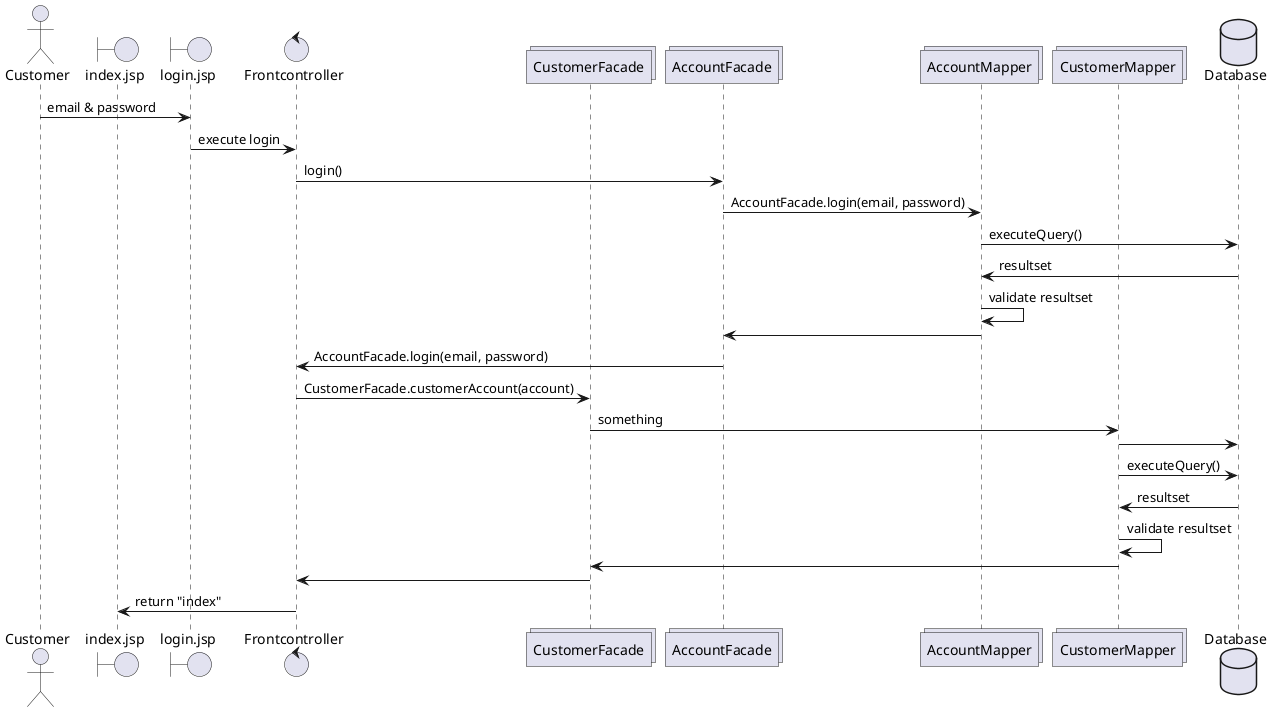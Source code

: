 @startuml

actor       Customer       as Foo1
boundary    index.jsp   as Foo8
boundary    login.jsp    as Foo2
control     Frontcontroller     as Foo3
collections CustomerFacade as Foo7
collections AccountFacade as Foo5
collections AccountMapper as Foo4
collections CustomerMapper as Foo9
database    Database    as Foo6



Foo1 -> Foo2 : email & password
Foo2 -> Foo3 : execute login
Foo3 -> Foo5 : login()
Foo5 -> Foo4 : AccountFacade.login(email, password)
Foo4 -> Foo6 : executeQuery()
Foo4 <- Foo6 : resultset
Foo4 -> Foo4 : validate resultset
Foo4 -> Foo5
Foo5 -> Foo3 : AccountFacade.login(email, password)
Foo3 -> Foo7 : CustomerFacade.customerAccount(account)
Foo7 -> Foo9 : something
Foo9 -> Foo6 :
Foo9 -> Foo6 : executeQuery()
Foo9 <- Foo6 : resultset
Foo9 -> Foo9 : validate resultset
Foo9 -> Foo7 :
Foo7 -> Foo3 :
Foo3 -> Foo8 : return "index"

@enduml
